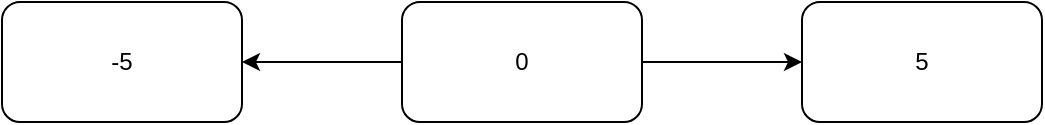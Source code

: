 <mxfile>
    <diagram id="h-vwR7s-r3tZY9YIfA6R" name="Page-1">
        <mxGraphModel dx="928" dy="410" grid="1" gridSize="10" guides="1" tooltips="1" connect="1" arrows="1" fold="1" page="1" pageScale="1" pageWidth="1100" pageHeight="850" math="0" shadow="0">
            <root>
                <mxCell id="0"/>
                <mxCell id="1" parent="0"/>
                <mxCell id="6" value="" style="edgeStyle=none;html=1;" edge="1" parent="1" source="4" target="5">
                    <mxGeometry relative="1" as="geometry"/>
                </mxCell>
                <mxCell id="8" value="" style="edgeStyle=none;html=1;" edge="1" parent="1" source="4" target="7">
                    <mxGeometry relative="1" as="geometry"/>
                </mxCell>
                <mxCell id="4" value="0" style="rounded=1;whiteSpace=wrap;html=1;" vertex="1" parent="1">
                    <mxGeometry x="490" y="320" width="120" height="60" as="geometry"/>
                </mxCell>
                <mxCell id="5" value="5" style="whiteSpace=wrap;html=1;rounded=1;" vertex="1" parent="1">
                    <mxGeometry x="690" y="320" width="120" height="60" as="geometry"/>
                </mxCell>
                <mxCell id="7" value="-5" style="whiteSpace=wrap;html=1;rounded=1;" vertex="1" parent="1">
                    <mxGeometry x="290" y="320" width="120" height="60" as="geometry"/>
                </mxCell>
            </root>
        </mxGraphModel>
    </diagram>
</mxfile>